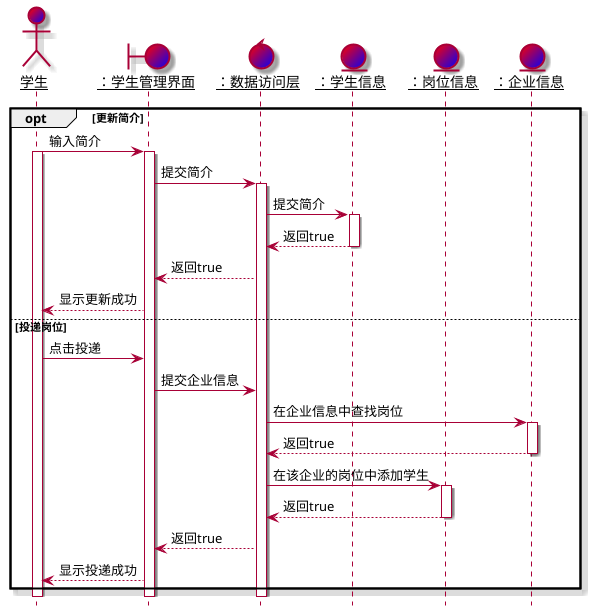 @startuml  
skin rose
actor 学生 #Red/Blue
boundary "：学生管理界面" #Red/Blue
control "：数据访问层" #Red/Blue
entity "：学生信息" #Red/Blue
entity "：岗位信息" #Red/Blue
entity "：企业信息" #Red/Blue
skinparam sequenceParticipant underline
hide footbox
opt 更新简介
学生 -> "：学生管理界面" : 输入简介
activate 学生
activate "：学生管理界面"
"：学生管理界面" -> "：数据访问层" : 提交简介
activate "：数据访问层"
"：数据访问层" -> "：学生信息" : 提交简介
activate "：学生信息"
"：学生信息" --> "：数据访问层" : 返回true
deactivate "：学生信息"
"：数据访问层" --> "：学生管理界面" : 返回true
"：学生管理界面" --> "学生" : 显示更新成功

else 投递岗位
学生 -> "：学生管理界面" : 点击投递
"：学生管理界面" -> "：数据访问层" : 提交企业信息
"：数据访问层" -> "：企业信息" : 在企业信息中查找岗位
activate "：企业信息"
"：企业信息" --> "：数据访问层" : 返回true
deactivate "：企业信息"
"：数据访问层" -> "：岗位信息" : 在该企业的岗位中添加学生
activate "：岗位信息"
"：岗位信息" --> "：数据访问层" : 返回true
deactivate "：岗位信息"
"：数据访问层" --> "：学生管理界面" : 返回true
"：学生管理界面" --> "学生" : 显示投递成功
end
@enduml
